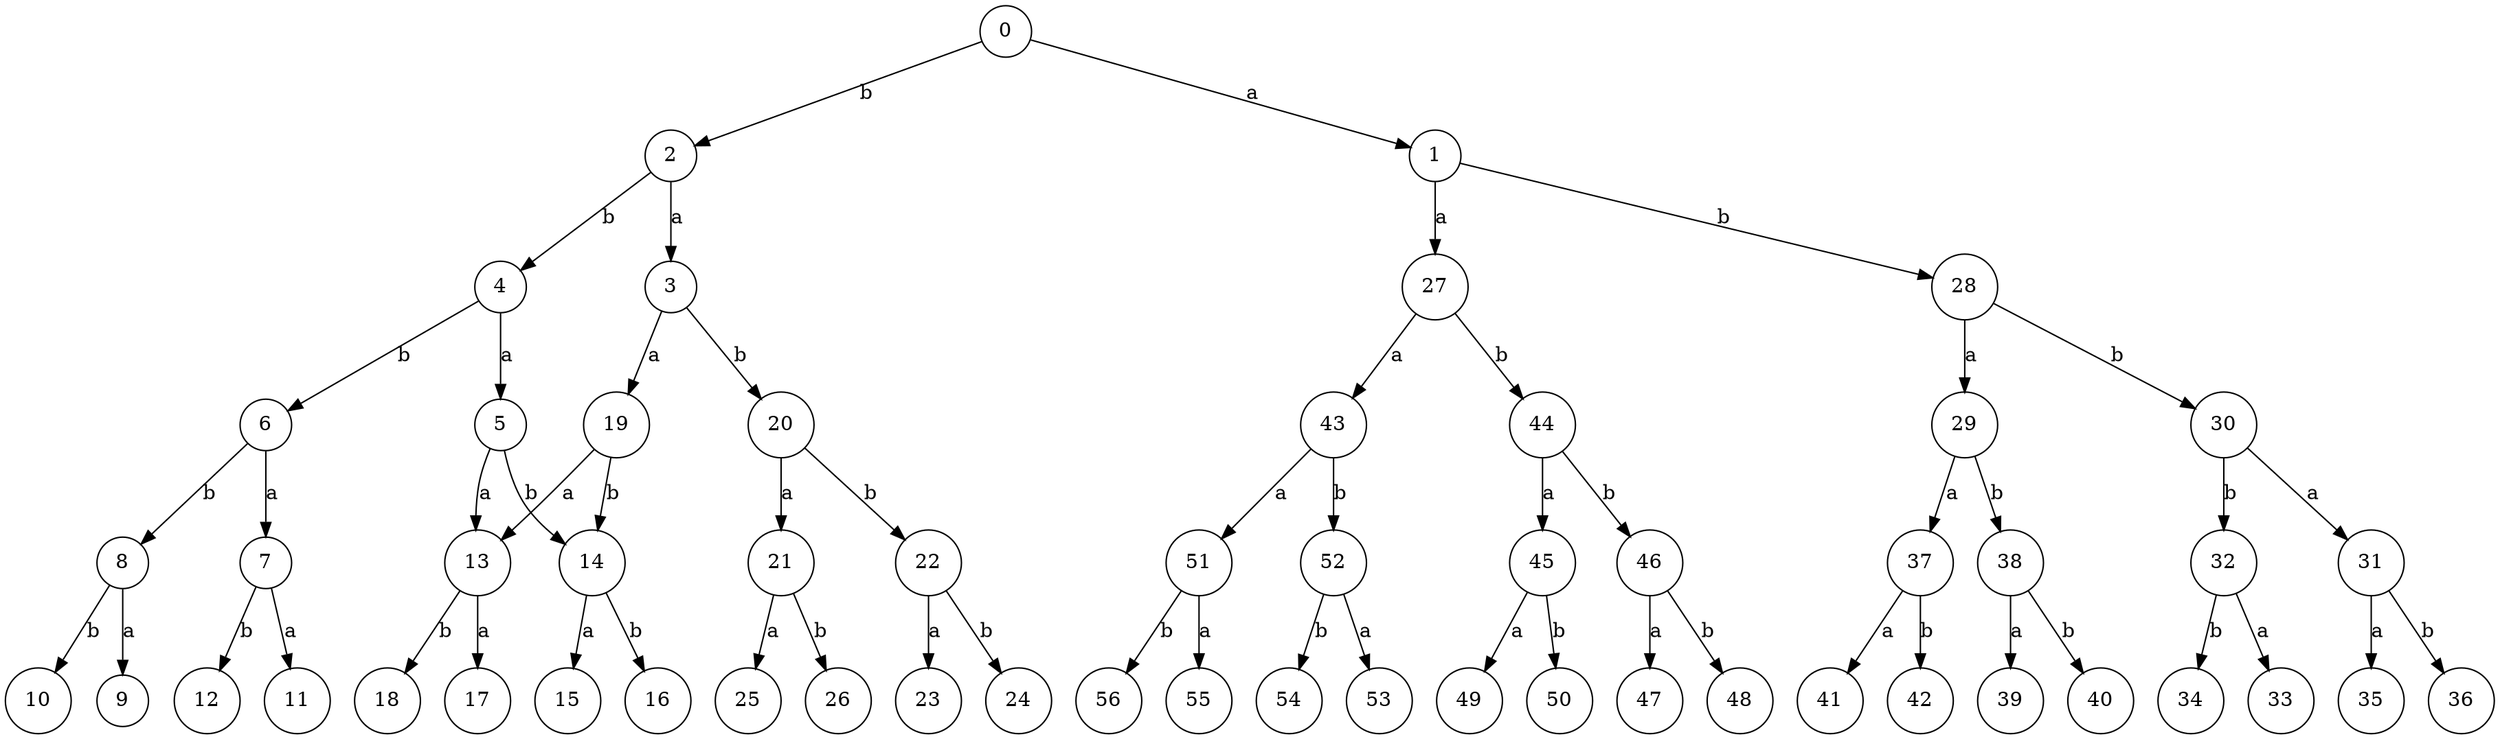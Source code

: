 digraph G {
node_10 [shape=circle,label="10"];
node_23 [shape=circle,label="23"];
node_49 [shape=circle,label="49"];
node_29 [shape=circle,label="29"];
	node_29 -> node_37 [label="a"];
	node_29 -> node_38 [label="b"];
node_35 [shape=circle,label="35"];
node_21 [shape=circle,label="21"];
	node_21 -> node_25 [label="a"];
	node_21 -> node_26 [label="b"];
node_5 [shape=circle,label="5"];
	node_5 -> node_13 [label="a"];
	node_5 -> node_14 [label="b"];
node_43 [shape=circle,label="43"];
	node_43 -> node_51 [label="a"];
	node_43 -> node_52 [label="b"];
node_56 [shape=circle,label="56"];
node_24 [shape=circle,label="24"];
node_34 [shape=circle,label="34"];
node_51 [shape=circle,label="51"];
	node_51 -> node_55 [label="a"];
	node_51 -> node_56 [label="b"];
node_8 [shape=circle,label="8"];
	node_8 -> node_9 [label="a"];
	node_8 -> node_10 [label="b"];
node_12 [shape=circle,label="12"];
node_26 [shape=circle,label="26"];
node_1 [shape=circle,label="1"];
	node_1 -> node_27 [label="a"];
	node_1 -> node_28 [label="b"];
node_32 [shape=circle,label="32"];
	node_32 -> node_33 [label="a"];
	node_32 -> node_34 [label="b"];
node_39 [shape=circle,label="39"];
node_14 [shape=circle,label="14"];
	node_14 -> node_15 [label="a"];
	node_14 -> node_16 [label="b"];
node_11 [shape=circle,label="11"];
node_54 [shape=circle,label="54"];
node_15 [shape=circle,label="15"];
node_36 [shape=circle,label="36"];
node_52 [shape=circle,label="52"];
	node_52 -> node_53 [label="a"];
	node_52 -> node_54 [label="b"];
node_3 [shape=circle,label="3"];
	node_3 -> node_19 [label="a"];
	node_3 -> node_20 [label="b"];
node_41 [shape=circle,label="41"];
node_4 [shape=circle,label="4"];
	node_4 -> node_5 [label="a"];
	node_4 -> node_6 [label="b"];
node_27 [shape=circle,label="27"];
	node_27 -> node_43 [label="a"];
	node_27 -> node_44 [label="b"];
node_18 [shape=circle,label="18"];
node_38 [shape=circle,label="38"];
	node_38 -> node_39 [label="a"];
	node_38 -> node_40 [label="b"];
node_13 [shape=circle,label="13"];
	node_13 -> node_17 [label="a"];
	node_13 -> node_18 [label="b"];
node_47 [shape=circle,label="47"];
node_25 [shape=circle,label="25"];
node_44 [shape=circle,label="44"];
	node_44 -> node_45 [label="a"];
	node_44 -> node_46 [label="b"];
node_0 [shape=circle,label="0"];
	node_0 -> node_1 [label="a"];
	node_0 -> node_2 [label="b"];
node_28 [shape=circle,label="28"];
	node_28 -> node_29 [label="a"];
	node_28 -> node_30 [label="b"];
node_6 [shape=circle,label="6"];
	node_6 -> node_7 [label="a"];
	node_6 -> node_8 [label="b"];
node_19 [shape=circle,label="19"];
	node_19 -> node_13 [label="a"];
	node_19 -> node_14 [label="b"];
node_48 [shape=circle,label="48"];
node_53 [shape=circle,label="53"];
node_33 [shape=circle,label="33"];
node_42 [shape=circle,label="42"];
node_9 [shape=circle,label="9"];
node_7 [shape=circle,label="7"];
	node_7 -> node_11 [label="a"];
	node_7 -> node_12 [label="b"];
node_17 [shape=circle,label="17"];
node_40 [shape=circle,label="40"];
node_55 [shape=circle,label="55"];
node_46 [shape=circle,label="46"];
	node_46 -> node_47 [label="a"];
	node_46 -> node_48 [label="b"];
node_20 [shape=circle,label="20"];
	node_20 -> node_21 [label="a"];
	node_20 -> node_22 [label="b"];
node_2 [shape=circle,label="2"];
	node_2 -> node_3 [label="a"];
	node_2 -> node_4 [label="b"];
node_16 [shape=circle,label="16"];
node_30 [shape=circle,label="30"];
	node_30 -> node_31 [label="a"];
	node_30 -> node_32 [label="b"];
node_50 [shape=circle,label="50"];
node_22 [shape=circle,label="22"];
	node_22 -> node_23 [label="a"];
	node_22 -> node_24 [label="b"];
node_37 [shape=circle,label="37"];
	node_37 -> node_41 [label="a"];
	node_37 -> node_42 [label="b"];
node_31 [shape=circle,label="31"];
	node_31 -> node_35 [label="a"];
	node_31 -> node_36 [label="b"];
node_45 [shape=circle,label="45"];
	node_45 -> node_49 [label="a"];
	node_45 -> node_50 [label="b"];
}
